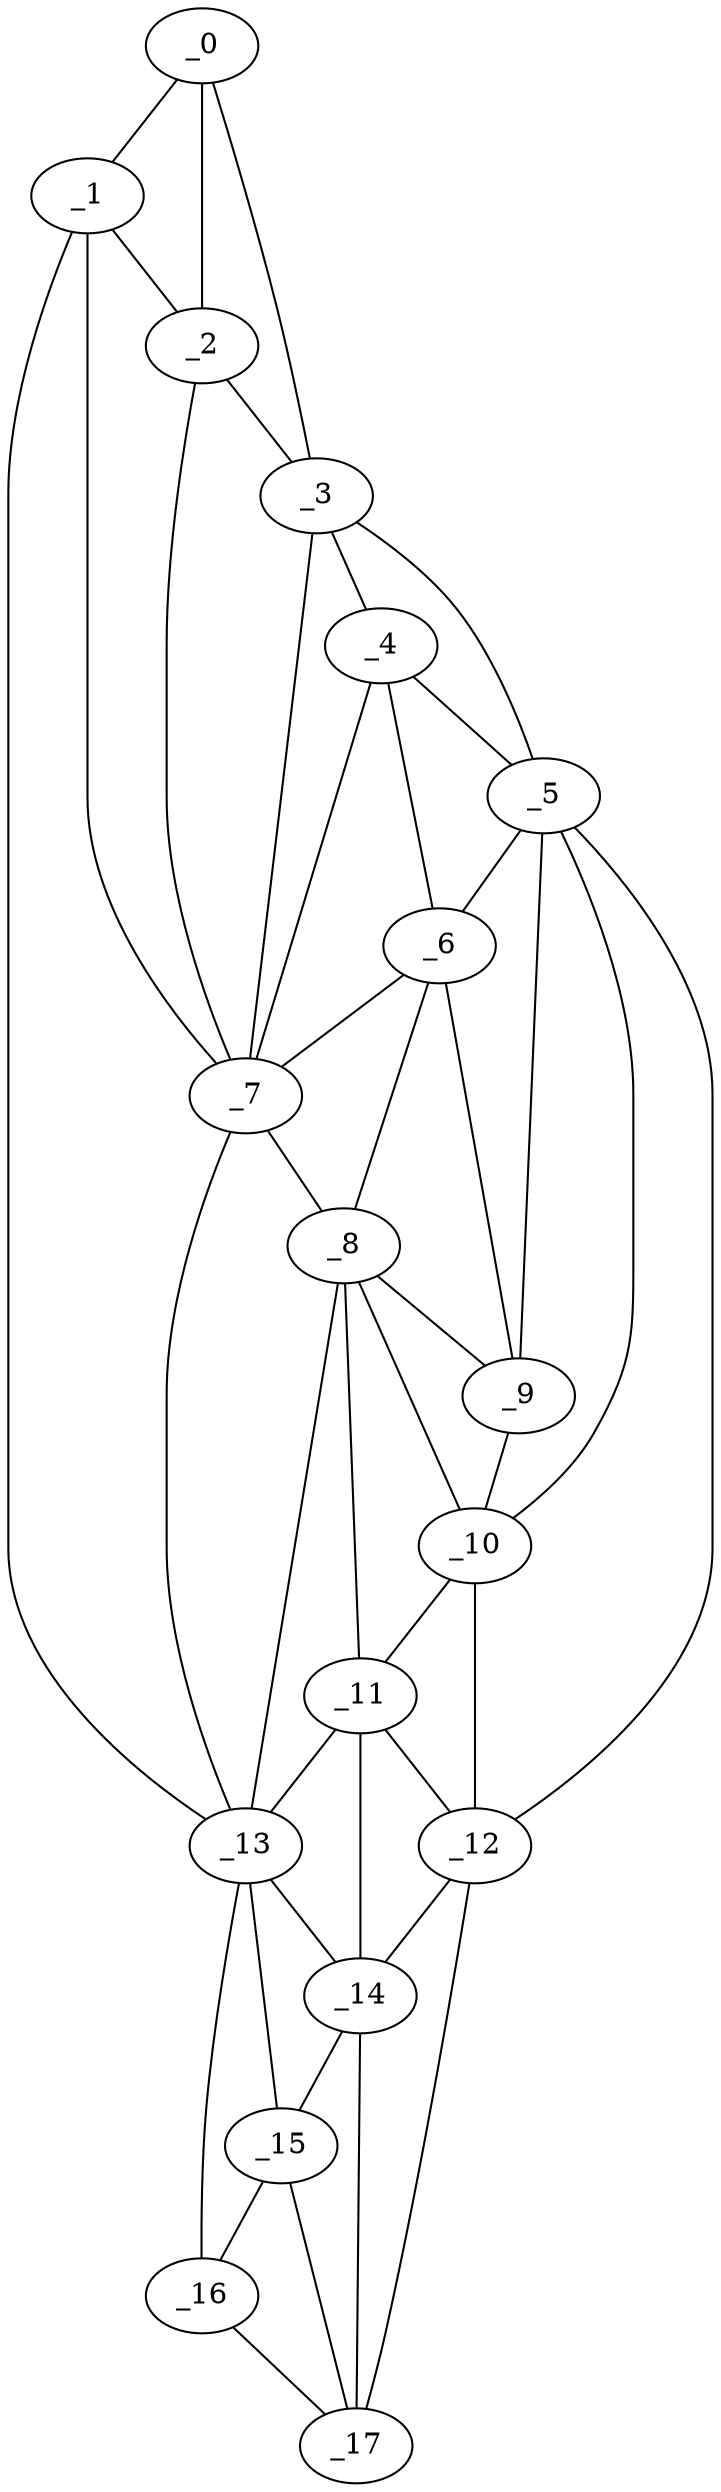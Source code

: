 graph "obj29__120.gxl" {
	_0	 [x=12,
		y=57];
	_1	 [x=13,
		y=73];
	_0 -- _1	 [valence=1];
	_2	 [x=14,
		y=61];
	_0 -- _2	 [valence=2];
	_3	 [x=17,
		y=44];
	_0 -- _3	 [valence=1];
	_1 -- _2	 [valence=1];
	_7	 [x=35,
		y=48];
	_1 -- _7	 [valence=2];
	_13	 [x=97,
		y=80];
	_1 -- _13	 [valence=1];
	_2 -- _3	 [valence=2];
	_2 -- _7	 [valence=1];
	_4	 [x=26,
		y=39];
	_3 -- _4	 [valence=2];
	_5	 [x=30,
		y=17];
	_3 -- _5	 [valence=1];
	_3 -- _7	 [valence=2];
	_4 -- _5	 [valence=2];
	_6	 [x=32,
		y=39];
	_4 -- _6	 [valence=1];
	_4 -- _7	 [valence=1];
	_5 -- _6	 [valence=2];
	_9	 [x=48,
		y=34];
	_5 -- _9	 [valence=2];
	_10	 [x=55,
		y=34];
	_5 -- _10	 [valence=1];
	_12	 [x=73,
		y=29];
	_5 -- _12	 [valence=1];
	_6 -- _7	 [valence=2];
	_8	 [x=46,
		y=44];
	_6 -- _8	 [valence=1];
	_6 -- _9	 [valence=1];
	_7 -- _8	 [valence=2];
	_7 -- _13	 [valence=1];
	_8 -- _9	 [valence=2];
	_8 -- _10	 [valence=2];
	_11	 [x=72,
		y=46];
	_8 -- _11	 [valence=1];
	_8 -- _13	 [valence=2];
	_9 -- _10	 [valence=1];
	_10 -- _11	 [valence=1];
	_10 -- _12	 [valence=2];
	_11 -- _12	 [valence=2];
	_11 -- _13	 [valence=2];
	_14	 [x=106,
		y=45];
	_11 -- _14	 [valence=1];
	_12 -- _14	 [valence=2];
	_17	 [x=123,
		y=51];
	_12 -- _17	 [valence=1];
	_13 -- _14	 [valence=1];
	_15	 [x=121,
		y=64];
	_13 -- _15	 [valence=2];
	_16	 [x=121,
		y=75];
	_13 -- _16	 [valence=1];
	_14 -- _15	 [valence=2];
	_14 -- _17	 [valence=1];
	_15 -- _16	 [valence=2];
	_15 -- _17	 [valence=2];
	_16 -- _17	 [valence=1];
}
